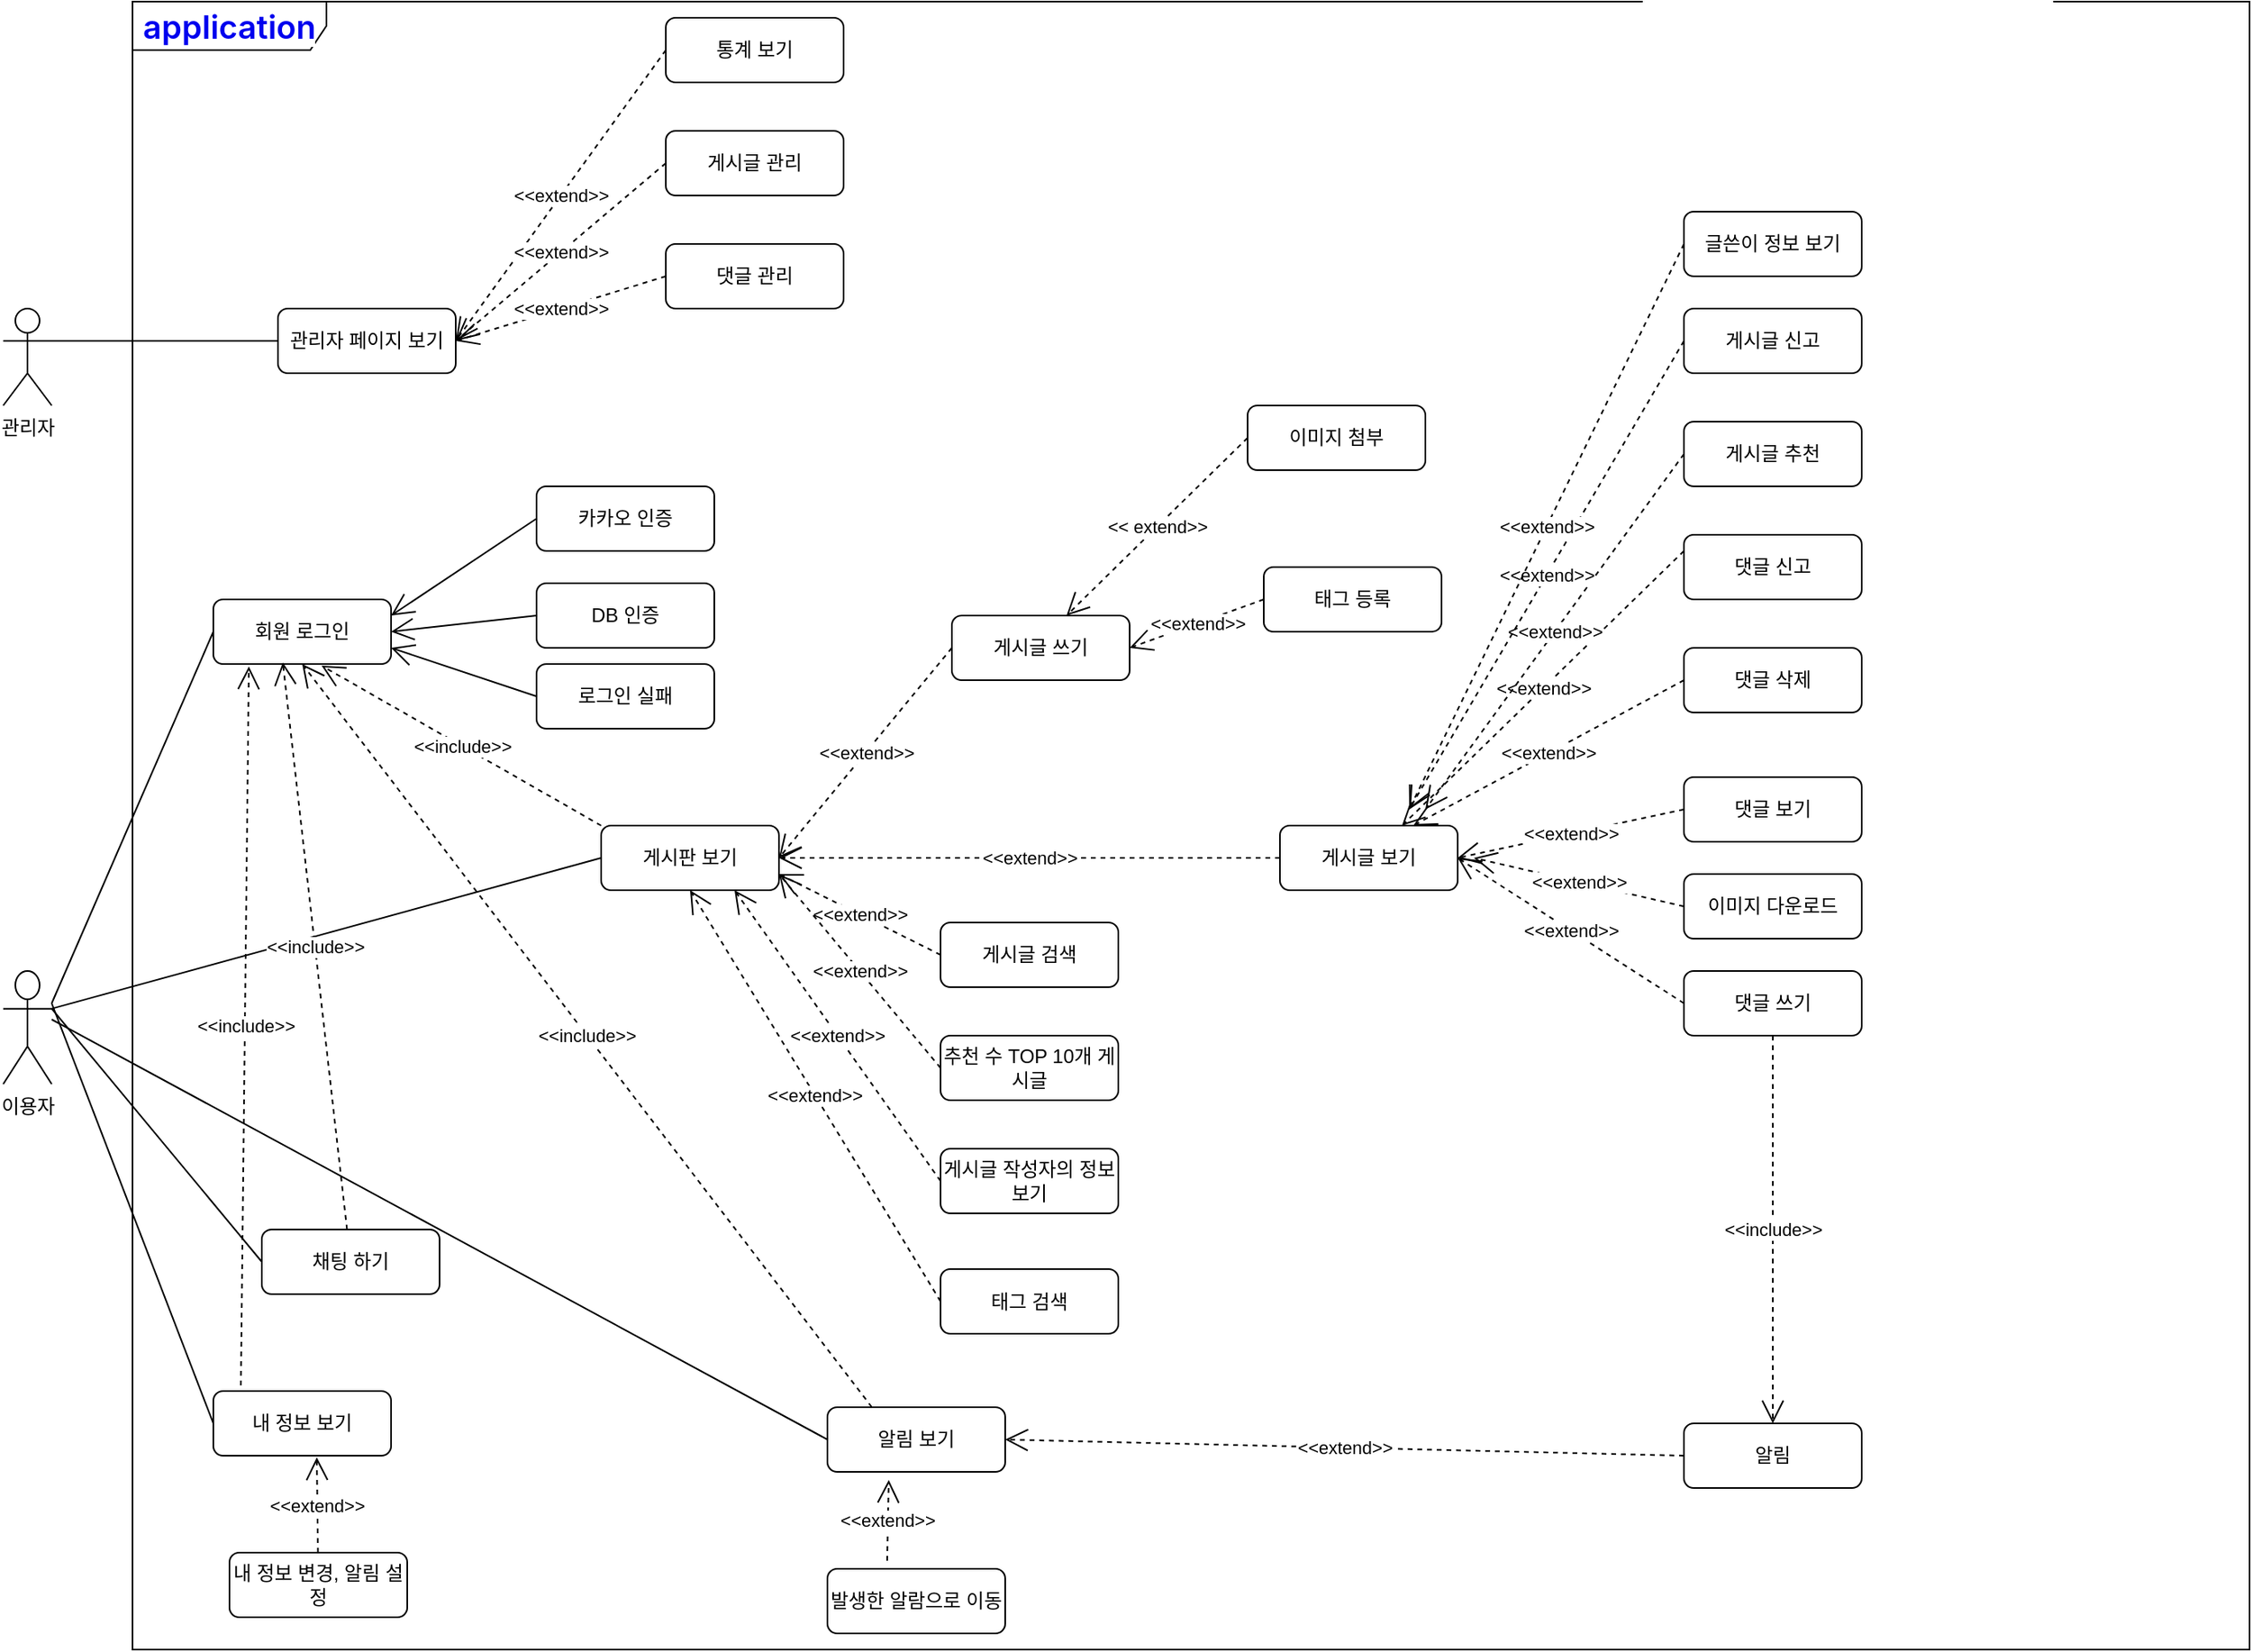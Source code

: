 <mxfile version="21.5.2" type="github">
  <diagram name="페이지-1" id="d2uSXshdNXhudu5ovRo4">
    <mxGraphModel dx="993" dy="1939" grid="1" gridSize="10" guides="1" tooltips="1" connect="1" arrows="1" fold="1" page="1" pageScale="1" pageWidth="827" pageHeight="1169" math="0" shadow="0">
      <root>
        <mxCell id="0" />
        <mxCell id="1" parent="0" />
        <mxCell id="J8HsgqNMwRUECnmsD5Wc-3" value="이용자&lt;br&gt;" style="shape=umlActor;verticalLabelPosition=bottom;verticalAlign=top;html=1;" vertex="1" parent="1">
          <mxGeometry x="20" y="380" width="30" height="70" as="geometry" />
        </mxCell>
        <mxCell id="J8HsgqNMwRUECnmsD5Wc-9" value="&lt;a style=&quot;box-sizing: border-box; background-color: rgb(255, 255, 255); text-decoration-line: none; font-family: -apple-system, BlinkMacSystemFont, &amp;quot;Segoe UI&amp;quot;, &amp;quot;Noto Sans&amp;quot;, Helvetica, Arial, sans-serif, &amp;quot;Apple Color Emoji&amp;quot;, &amp;quot;Segoe UI Emoji&amp;quot;; font-size: 20px; font-weight: 600; text-align: start;&quot; href=&quot;https://github.com/fxzz/application&quot; class=&quot;color-fg-default&quot; data-turbo-frame=&quot;repo-content-turbo-frame&quot; data-pjax=&quot;#repo-content-pjax-container&quot;&gt;application&lt;/a&gt;" style="shape=umlFrame;whiteSpace=wrap;html=1;pointerEvents=0;width=120;height=30;" vertex="1" parent="1">
          <mxGeometry x="100" y="-220" width="1310" height="1020" as="geometry" />
        </mxCell>
        <mxCell id="J8HsgqNMwRUECnmsD5Wc-11" value="회원 로그인" style="rounded=1;whiteSpace=wrap;html=1;" vertex="1" parent="1">
          <mxGeometry x="150" y="150" width="110" height="40" as="geometry" />
        </mxCell>
        <mxCell id="J8HsgqNMwRUECnmsD5Wc-16" value="게시판 보기" style="rounded=1;whiteSpace=wrap;html=1;" vertex="1" parent="1">
          <mxGeometry x="390" y="290" width="110" height="40" as="geometry" />
        </mxCell>
        <mxCell id="J8HsgqNMwRUECnmsD5Wc-17" value="관리자 페이지 보기" style="rounded=1;whiteSpace=wrap;html=1;" vertex="1" parent="1">
          <mxGeometry x="190" y="-30" width="110" height="40" as="geometry" />
        </mxCell>
        <mxCell id="J8HsgqNMwRUECnmsD5Wc-18" value="알림 보기" style="rounded=1;whiteSpace=wrap;html=1;" vertex="1" parent="1">
          <mxGeometry x="530" y="650" width="110" height="40" as="geometry" />
        </mxCell>
        <mxCell id="J8HsgqNMwRUECnmsD5Wc-19" value="" style="endArrow=none;html=1;rounded=0;entryX=0;entryY=0.5;entryDx=0;entryDy=0;" edge="1" parent="1" target="J8HsgqNMwRUECnmsD5Wc-11">
          <mxGeometry width="50" height="50" relative="1" as="geometry">
            <mxPoint x="50" y="400" as="sourcePoint" />
            <mxPoint x="170" y="260" as="targetPoint" />
          </mxGeometry>
        </mxCell>
        <mxCell id="J8HsgqNMwRUECnmsD5Wc-20" value="" style="endArrow=none;html=1;rounded=0;exitX=1;exitY=0.333;exitDx=0;exitDy=0;exitPerimeter=0;entryX=0;entryY=0.5;entryDx=0;entryDy=0;" edge="1" parent="1" source="J8HsgqNMwRUECnmsD5Wc-3" target="J8HsgqNMwRUECnmsD5Wc-16">
          <mxGeometry width="50" height="50" relative="1" as="geometry">
            <mxPoint x="110" y="460" as="sourcePoint" />
            <mxPoint x="160" y="410" as="targetPoint" />
          </mxGeometry>
        </mxCell>
        <mxCell id="J8HsgqNMwRUECnmsD5Wc-22" value="채팅 하기" style="rounded=1;whiteSpace=wrap;html=1;" vertex="1" parent="1">
          <mxGeometry x="180" y="540" width="110" height="40" as="geometry" />
        </mxCell>
        <mxCell id="J8HsgqNMwRUECnmsD5Wc-23" value="" style="endArrow=none;html=1;rounded=0;exitX=1;exitY=0.333;exitDx=0;exitDy=0;exitPerimeter=0;entryX=0;entryY=0.5;entryDx=0;entryDy=0;" edge="1" parent="1" source="J8HsgqNMwRUECnmsD5Wc-3" target="J8HsgqNMwRUECnmsD5Wc-22">
          <mxGeometry width="50" height="50" relative="1" as="geometry">
            <mxPoint x="110" y="460" as="sourcePoint" />
            <mxPoint x="160" y="410" as="targetPoint" />
          </mxGeometry>
        </mxCell>
        <mxCell id="J8HsgqNMwRUECnmsD5Wc-26" value="&amp;lt;&amp;lt;include&amp;gt;&amp;gt;" style="endArrow=open;endSize=12;dashed=1;html=1;rounded=0;entryX=0.609;entryY=1.025;entryDx=0;entryDy=0;entryPerimeter=0;exitX=0;exitY=0;exitDx=0;exitDy=0;" edge="1" parent="1" source="J8HsgqNMwRUECnmsD5Wc-16" target="J8HsgqNMwRUECnmsD5Wc-11">
          <mxGeometry width="160" relative="1" as="geometry">
            <mxPoint x="60" y="440" as="sourcePoint" />
            <mxPoint x="210" y="380" as="targetPoint" />
          </mxGeometry>
        </mxCell>
        <mxCell id="J8HsgqNMwRUECnmsD5Wc-28" value="&amp;lt;&amp;lt;include&amp;gt;&amp;gt;" style="endArrow=open;endSize=12;dashed=1;html=1;rounded=0;entryX=0.391;entryY=0.975;entryDx=0;entryDy=0;entryPerimeter=0;" edge="1" parent="1" source="J8HsgqNMwRUECnmsD5Wc-22" target="J8HsgqNMwRUECnmsD5Wc-11">
          <mxGeometry width="160" relative="1" as="geometry">
            <mxPoint x="60" y="440" as="sourcePoint" />
            <mxPoint x="220" y="440" as="targetPoint" />
          </mxGeometry>
        </mxCell>
        <mxCell id="J8HsgqNMwRUECnmsD5Wc-29" value="카카오 인증" style="rounded=1;whiteSpace=wrap;html=1;" vertex="1" parent="1">
          <mxGeometry x="350" y="80" width="110" height="40" as="geometry" />
        </mxCell>
        <mxCell id="J8HsgqNMwRUECnmsD5Wc-30" value="DB 인증" style="rounded=1;whiteSpace=wrap;html=1;" vertex="1" parent="1">
          <mxGeometry x="350" y="140" width="110" height="40" as="geometry" />
        </mxCell>
        <mxCell id="J8HsgqNMwRUECnmsD5Wc-31" value="" style="endArrow=open;endFill=1;endSize=12;html=1;rounded=0;exitX=0;exitY=0.5;exitDx=0;exitDy=0;entryX=1;entryY=0.25;entryDx=0;entryDy=0;" edge="1" parent="1" source="J8HsgqNMwRUECnmsD5Wc-29" target="J8HsgqNMwRUECnmsD5Wc-11">
          <mxGeometry width="160" relative="1" as="geometry">
            <mxPoint x="290" y="440" as="sourcePoint" />
            <mxPoint x="450" y="440" as="targetPoint" />
          </mxGeometry>
        </mxCell>
        <mxCell id="J8HsgqNMwRUECnmsD5Wc-33" value="" style="endArrow=open;endFill=1;endSize=12;html=1;rounded=0;exitX=0;exitY=0.5;exitDx=0;exitDy=0;entryX=1;entryY=0.5;entryDx=0;entryDy=0;" edge="1" parent="1" source="J8HsgqNMwRUECnmsD5Wc-30" target="J8HsgqNMwRUECnmsD5Wc-11">
          <mxGeometry width="160" relative="1" as="geometry">
            <mxPoint x="290" y="440" as="sourcePoint" />
            <mxPoint x="450" y="440" as="targetPoint" />
          </mxGeometry>
        </mxCell>
        <mxCell id="J8HsgqNMwRUECnmsD5Wc-34" value="로그인 실패" style="rounded=1;whiteSpace=wrap;html=1;" vertex="1" parent="1">
          <mxGeometry x="350" y="190" width="110" height="40" as="geometry" />
        </mxCell>
        <mxCell id="J8HsgqNMwRUECnmsD5Wc-35" value="" style="endArrow=open;endFill=1;endSize=12;html=1;rounded=0;exitX=0;exitY=0.5;exitDx=0;exitDy=0;entryX=1;entryY=0.75;entryDx=0;entryDy=0;" edge="1" parent="1" source="J8HsgqNMwRUECnmsD5Wc-34" target="J8HsgqNMwRUECnmsD5Wc-11">
          <mxGeometry width="160" relative="1" as="geometry">
            <mxPoint x="290" y="440" as="sourcePoint" />
            <mxPoint x="450" y="440" as="targetPoint" />
          </mxGeometry>
        </mxCell>
        <mxCell id="J8HsgqNMwRUECnmsD5Wc-36" value="게시글 작성자의 정보 보기" style="rounded=1;whiteSpace=wrap;html=1;" vertex="1" parent="1">
          <mxGeometry x="600" y="490" width="110" height="40" as="geometry" />
        </mxCell>
        <mxCell id="J8HsgqNMwRUECnmsD5Wc-37" value="게시글 보기" style="rounded=1;whiteSpace=wrap;html=1;" vertex="1" parent="1">
          <mxGeometry x="810" y="290" width="110" height="40" as="geometry" />
        </mxCell>
        <mxCell id="J8HsgqNMwRUECnmsD5Wc-38" value="게시글 검색" style="rounded=1;whiteSpace=wrap;html=1;" vertex="1" parent="1">
          <mxGeometry x="600" y="350" width="110" height="40" as="geometry" />
        </mxCell>
        <mxCell id="J8HsgqNMwRUECnmsD5Wc-39" value="추천 수 TOP 10개 게시글" style="rounded=1;whiteSpace=wrap;html=1;" vertex="1" parent="1">
          <mxGeometry x="600" y="420" width="110" height="40" as="geometry" />
        </mxCell>
        <mxCell id="J8HsgqNMwRUECnmsD5Wc-40" value="내 정보 보기" style="rounded=1;whiteSpace=wrap;html=1;" vertex="1" parent="1">
          <mxGeometry x="150" y="640" width="110" height="40" as="geometry" />
        </mxCell>
        <mxCell id="J8HsgqNMwRUECnmsD5Wc-43" value="태그 검색" style="rounded=1;whiteSpace=wrap;html=1;" vertex="1" parent="1">
          <mxGeometry x="600" y="564.5" width="110" height="40" as="geometry" />
        </mxCell>
        <mxCell id="J8HsgqNMwRUECnmsD5Wc-44" value="이미지 첨부" style="rounded=1;whiteSpace=wrap;html=1;" vertex="1" parent="1">
          <mxGeometry x="790" y="30" width="110" height="40" as="geometry" />
        </mxCell>
        <mxCell id="J8HsgqNMwRUECnmsD5Wc-45" value="내 정보 변경, 알림 설정" style="rounded=1;whiteSpace=wrap;html=1;" vertex="1" parent="1">
          <mxGeometry x="160" y="740" width="110" height="40" as="geometry" />
        </mxCell>
        <mxCell id="J8HsgqNMwRUECnmsD5Wc-48" value="" style="endArrow=none;html=1;rounded=0;entryX=0;entryY=0.5;entryDx=0;entryDy=0;" edge="1" parent="1" target="J8HsgqNMwRUECnmsD5Wc-40">
          <mxGeometry width="50" height="50" relative="1" as="geometry">
            <mxPoint x="50" y="400" as="sourcePoint" />
            <mxPoint x="400" y="240" as="targetPoint" />
          </mxGeometry>
        </mxCell>
        <mxCell id="J8HsgqNMwRUECnmsD5Wc-49" value="&amp;lt;&amp;lt;extend&amp;gt;&amp;gt;" style="endArrow=open;endSize=12;dashed=1;html=1;rounded=0;entryX=0.582;entryY=1.025;entryDx=0;entryDy=0;entryPerimeter=0;" edge="1" parent="1" source="J8HsgqNMwRUECnmsD5Wc-45" target="J8HsgqNMwRUECnmsD5Wc-40">
          <mxGeometry width="160" relative="1" as="geometry">
            <mxPoint x="290" y="270" as="sourcePoint" />
            <mxPoint x="450" y="270" as="targetPoint" />
          </mxGeometry>
        </mxCell>
        <mxCell id="J8HsgqNMwRUECnmsD5Wc-50" value="관리자" style="shape=umlActor;verticalLabelPosition=bottom;verticalAlign=top;html=1;" vertex="1" parent="1">
          <mxGeometry x="20" y="-30" width="30" height="60" as="geometry" />
        </mxCell>
        <mxCell id="J8HsgqNMwRUECnmsD5Wc-51" value="" style="endArrow=none;html=1;rounded=0;exitX=1;exitY=0.333;exitDx=0;exitDy=0;exitPerimeter=0;entryX=0;entryY=0.5;entryDx=0;entryDy=0;" edge="1" parent="1" source="J8HsgqNMwRUECnmsD5Wc-50" target="J8HsgqNMwRUECnmsD5Wc-17">
          <mxGeometry relative="1" as="geometry">
            <mxPoint x="290" y="270" as="sourcePoint" />
            <mxPoint x="450" y="270" as="targetPoint" />
          </mxGeometry>
        </mxCell>
        <mxCell id="J8HsgqNMwRUECnmsD5Wc-52" value="게시글 쓰기" style="rounded=1;whiteSpace=wrap;html=1;" vertex="1" parent="1">
          <mxGeometry x="607" y="160" width="110" height="40" as="geometry" />
        </mxCell>
        <mxCell id="J8HsgqNMwRUECnmsD5Wc-53" value="&amp;lt;&amp;lt;extend&amp;gt;&amp;gt;" style="endArrow=open;endSize=12;dashed=1;html=1;rounded=0;entryX=1;entryY=0.5;entryDx=0;entryDy=0;exitX=0;exitY=0.5;exitDx=0;exitDy=0;" edge="1" parent="1" source="J8HsgqNMwRUECnmsD5Wc-52" target="J8HsgqNMwRUECnmsD5Wc-16">
          <mxGeometry width="160" relative="1" as="geometry">
            <mxPoint x="550" y="390" as="sourcePoint" />
            <mxPoint x="710" y="390" as="targetPoint" />
          </mxGeometry>
        </mxCell>
        <mxCell id="J8HsgqNMwRUECnmsD5Wc-54" value="&amp;lt;&amp;lt;extend&amp;gt;&amp;gt;" style="endArrow=open;endSize=12;dashed=1;html=1;rounded=0;exitX=0;exitY=0.5;exitDx=0;exitDy=0;" edge="1" parent="1" source="J8HsgqNMwRUECnmsD5Wc-37">
          <mxGeometry width="160" relative="1" as="geometry">
            <mxPoint x="550" y="390" as="sourcePoint" />
            <mxPoint x="500" y="310" as="targetPoint" />
          </mxGeometry>
        </mxCell>
        <mxCell id="J8HsgqNMwRUECnmsD5Wc-55" value="&amp;lt;&amp;lt;extend&amp;gt;&amp;gt;" style="endArrow=open;endSize=12;dashed=1;html=1;rounded=0;exitX=0;exitY=0.5;exitDx=0;exitDy=0;" edge="1" parent="1" source="J8HsgqNMwRUECnmsD5Wc-38">
          <mxGeometry width="160" relative="1" as="geometry">
            <mxPoint x="550" y="390" as="sourcePoint" />
            <mxPoint x="500" y="320" as="targetPoint" />
          </mxGeometry>
        </mxCell>
        <mxCell id="J8HsgqNMwRUECnmsD5Wc-56" value="&amp;lt;&amp;lt;extend&amp;gt;&amp;gt;" style="endArrow=open;endSize=12;dashed=1;html=1;rounded=0;entryX=1;entryY=0.75;entryDx=0;entryDy=0;exitX=0;exitY=0.5;exitDx=0;exitDy=0;" edge="1" parent="1" source="J8HsgqNMwRUECnmsD5Wc-39" target="J8HsgqNMwRUECnmsD5Wc-16">
          <mxGeometry width="160" relative="1" as="geometry">
            <mxPoint x="550" y="390" as="sourcePoint" />
            <mxPoint x="710" y="390" as="targetPoint" />
          </mxGeometry>
        </mxCell>
        <mxCell id="J8HsgqNMwRUECnmsD5Wc-57" value="&amp;lt;&amp;lt;extend&amp;gt;&amp;gt;" style="endArrow=open;endSize=12;dashed=1;html=1;rounded=0;entryX=0.75;entryY=1;entryDx=0;entryDy=0;exitX=0;exitY=0.5;exitDx=0;exitDy=0;" edge="1" parent="1" source="J8HsgqNMwRUECnmsD5Wc-36" target="J8HsgqNMwRUECnmsD5Wc-16">
          <mxGeometry width="160" relative="1" as="geometry">
            <mxPoint x="550" y="390" as="sourcePoint" />
            <mxPoint x="710" y="390" as="targetPoint" />
          </mxGeometry>
        </mxCell>
        <mxCell id="J8HsgqNMwRUECnmsD5Wc-58" value="&amp;lt;&amp;lt;extend&amp;gt;&amp;gt;" style="endArrow=open;endSize=12;dashed=1;html=1;rounded=0;entryX=0.5;entryY=1;entryDx=0;entryDy=0;exitX=0;exitY=0.5;exitDx=0;exitDy=0;" edge="1" parent="1" source="J8HsgqNMwRUECnmsD5Wc-43" target="J8HsgqNMwRUECnmsD5Wc-16">
          <mxGeometry width="160" relative="1" as="geometry">
            <mxPoint x="550" y="390" as="sourcePoint" />
            <mxPoint x="710" y="390" as="targetPoint" />
          </mxGeometry>
        </mxCell>
        <mxCell id="J8HsgqNMwRUECnmsD5Wc-59" value="태그 등록" style="rounded=1;whiteSpace=wrap;html=1;" vertex="1" parent="1">
          <mxGeometry x="800" y="130" width="110" height="40" as="geometry" />
        </mxCell>
        <mxCell id="J8HsgqNMwRUECnmsD5Wc-60" value="&amp;lt;&amp;lt; extend&amp;gt;&amp;gt;" style="endArrow=open;endSize=12;dashed=1;html=1;rounded=0;exitX=0;exitY=0.5;exitDx=0;exitDy=0;entryX=0.645;entryY=0;entryDx=0;entryDy=0;entryPerimeter=0;" edge="1" parent="1" source="J8HsgqNMwRUECnmsD5Wc-44" target="J8HsgqNMwRUECnmsD5Wc-52">
          <mxGeometry width="160" relative="1" as="geometry">
            <mxPoint x="610" y="270" as="sourcePoint" />
            <mxPoint x="770" y="270" as="targetPoint" />
          </mxGeometry>
        </mxCell>
        <mxCell id="J8HsgqNMwRUECnmsD5Wc-61" value="&amp;lt;&amp;lt;extend&amp;gt;&amp;gt;" style="endArrow=open;endSize=12;dashed=1;html=1;rounded=0;exitX=0;exitY=0.5;exitDx=0;exitDy=0;entryX=1;entryY=0.5;entryDx=0;entryDy=0;" edge="1" parent="1" source="J8HsgqNMwRUECnmsD5Wc-59" target="J8HsgqNMwRUECnmsD5Wc-52">
          <mxGeometry width="160" relative="1" as="geometry">
            <mxPoint x="610" y="270" as="sourcePoint" />
            <mxPoint x="770" y="270" as="targetPoint" />
          </mxGeometry>
        </mxCell>
        <mxCell id="J8HsgqNMwRUECnmsD5Wc-62" value="글쓴이 정보 보기" style="rounded=1;whiteSpace=wrap;html=1;" vertex="1" parent="1">
          <mxGeometry x="1060" y="-90" width="110" height="40" as="geometry" />
        </mxCell>
        <mxCell id="J8HsgqNMwRUECnmsD5Wc-63" value="알림" style="rounded=1;whiteSpace=wrap;html=1;" vertex="1" parent="1">
          <mxGeometry x="1060" y="660" width="110" height="40" as="geometry" />
        </mxCell>
        <mxCell id="J8HsgqNMwRUECnmsD5Wc-64" value="게시글 추천" style="rounded=1;whiteSpace=wrap;html=1;" vertex="1" parent="1">
          <mxGeometry x="1060" y="40" width="110" height="40" as="geometry" />
        </mxCell>
        <mxCell id="J8HsgqNMwRUECnmsD5Wc-65" value="댓글 보기" style="rounded=1;whiteSpace=wrap;html=1;" vertex="1" parent="1">
          <mxGeometry x="1060" y="260" width="110" height="40" as="geometry" />
        </mxCell>
        <mxCell id="J8HsgqNMwRUECnmsD5Wc-66" value="댓글 쓰기" style="rounded=1;whiteSpace=wrap;html=1;" vertex="1" parent="1">
          <mxGeometry x="1060" y="380" width="110" height="40" as="geometry" />
        </mxCell>
        <mxCell id="J8HsgqNMwRUECnmsD5Wc-67" value="게시글 신고" style="rounded=1;whiteSpace=wrap;html=1;" vertex="1" parent="1">
          <mxGeometry x="1060" y="-30" width="110" height="40" as="geometry" />
        </mxCell>
        <mxCell id="J8HsgqNMwRUECnmsD5Wc-68" value="" style="endArrow=none;html=1;rounded=0;entryX=0;entryY=0.5;entryDx=0;entryDy=0;" edge="1" parent="1" target="J8HsgqNMwRUECnmsD5Wc-18">
          <mxGeometry relative="1" as="geometry">
            <mxPoint x="50" y="410" as="sourcePoint" />
            <mxPoint x="430" y="620" as="targetPoint" />
          </mxGeometry>
        </mxCell>
        <mxCell id="J8HsgqNMwRUECnmsD5Wc-69" value="&amp;lt;&amp;lt;extend&amp;gt;&amp;gt;" style="endArrow=open;endSize=12;dashed=1;html=1;rounded=0;exitX=0;exitY=0.5;exitDx=0;exitDy=0;entryX=1;entryY=0.5;entryDx=0;entryDy=0;" edge="1" parent="1" source="J8HsgqNMwRUECnmsD5Wc-65" target="J8HsgqNMwRUECnmsD5Wc-37">
          <mxGeometry width="160" relative="1" as="geometry">
            <mxPoint x="870" y="390" as="sourcePoint" />
            <mxPoint x="1030" y="390" as="targetPoint" />
          </mxGeometry>
        </mxCell>
        <mxCell id="J8HsgqNMwRUECnmsD5Wc-70" value="&amp;lt;&amp;lt;extend&amp;gt;&amp;gt;" style="endArrow=open;endSize=12;dashed=1;html=1;rounded=0;exitX=0;exitY=0.5;exitDx=0;exitDy=0;" edge="1" parent="1" source="J8HsgqNMwRUECnmsD5Wc-66">
          <mxGeometry width="160" relative="1" as="geometry">
            <mxPoint x="870" y="390" as="sourcePoint" />
            <mxPoint x="920" y="310" as="targetPoint" />
          </mxGeometry>
        </mxCell>
        <mxCell id="J8HsgqNMwRUECnmsD5Wc-71" value="&amp;lt;&amp;lt;extend&amp;gt;&amp;gt;" style="endArrow=open;endSize=12;dashed=1;html=1;rounded=0;exitX=0;exitY=0.5;exitDx=0;exitDy=0;entryX=1;entryY=0.5;entryDx=0;entryDy=0;" edge="1" parent="1" source="J8HsgqNMwRUECnmsD5Wc-63" target="J8HsgqNMwRUECnmsD5Wc-18">
          <mxGeometry width="160" relative="1" as="geometry">
            <mxPoint x="870" y="390" as="sourcePoint" />
            <mxPoint x="1030" y="390" as="targetPoint" />
          </mxGeometry>
        </mxCell>
        <mxCell id="J8HsgqNMwRUECnmsD5Wc-72" value="&amp;lt;&amp;lt;include&amp;gt;&amp;gt;" style="endArrow=open;endSize=12;dashed=1;html=1;rounded=0;entryX=0.5;entryY=0;entryDx=0;entryDy=0;exitX=0.5;exitY=1;exitDx=0;exitDy=0;" edge="1" parent="1" source="J8HsgqNMwRUECnmsD5Wc-66" target="J8HsgqNMwRUECnmsD5Wc-63">
          <mxGeometry width="160" relative="1" as="geometry">
            <mxPoint x="870" y="390" as="sourcePoint" />
            <mxPoint x="1030" y="390" as="targetPoint" />
          </mxGeometry>
        </mxCell>
        <mxCell id="J8HsgqNMwRUECnmsD5Wc-73" value="댓글 삭제" style="rounded=1;whiteSpace=wrap;html=1;" vertex="1" parent="1">
          <mxGeometry x="1060" y="180" width="110" height="40" as="geometry" />
        </mxCell>
        <mxCell id="J8HsgqNMwRUECnmsD5Wc-74" value="댓글 신고" style="rounded=1;whiteSpace=wrap;html=1;" vertex="1" parent="1">
          <mxGeometry x="1060" y="110" width="110" height="40" as="geometry" />
        </mxCell>
        <mxCell id="J8HsgqNMwRUECnmsD5Wc-76" value="&amp;lt;&amp;lt;extend&amp;gt;&amp;gt;" style="endArrow=open;endSize=12;dashed=1;html=1;rounded=0;exitX=0;exitY=0.5;exitDx=0;exitDy=0;entryX=0.75;entryY=0;entryDx=0;entryDy=0;" edge="1" parent="1" source="J8HsgqNMwRUECnmsD5Wc-73" target="J8HsgqNMwRUECnmsD5Wc-37">
          <mxGeometry width="160" relative="1" as="geometry">
            <mxPoint x="940" y="270" as="sourcePoint" />
            <mxPoint x="1100" y="270" as="targetPoint" />
          </mxGeometry>
        </mxCell>
        <mxCell id="J8HsgqNMwRUECnmsD5Wc-77" value="&amp;lt;&amp;lt;extend&amp;gt;&amp;gt;" style="endArrow=open;endSize=12;dashed=1;html=1;rounded=0;exitX=0;exitY=0.25;exitDx=0;exitDy=0;" edge="1" parent="1" source="J8HsgqNMwRUECnmsD5Wc-74" target="J8HsgqNMwRUECnmsD5Wc-37">
          <mxGeometry width="160" relative="1" as="geometry">
            <mxPoint x="940" y="270" as="sourcePoint" />
            <mxPoint x="1100" y="270" as="targetPoint" />
          </mxGeometry>
        </mxCell>
        <mxCell id="J8HsgqNMwRUECnmsD5Wc-78" value="&amp;lt;&amp;lt;extend&amp;gt;&amp;gt;" style="endArrow=open;endSize=12;dashed=1;html=1;rounded=0;exitX=0;exitY=0.5;exitDx=0;exitDy=0;" edge="1" parent="1" source="J8HsgqNMwRUECnmsD5Wc-64">
          <mxGeometry width="160" relative="1" as="geometry">
            <mxPoint x="940" y="270" as="sourcePoint" />
            <mxPoint x="900" y="280" as="targetPoint" />
          </mxGeometry>
        </mxCell>
        <mxCell id="J8HsgqNMwRUECnmsD5Wc-79" value="&amp;lt;&amp;lt;extend&amp;gt;&amp;gt;" style="endArrow=open;endSize=12;dashed=1;html=1;rounded=0;exitX=0;exitY=0.5;exitDx=0;exitDy=0;" edge="1" parent="1" source="J8HsgqNMwRUECnmsD5Wc-67">
          <mxGeometry width="160" relative="1" as="geometry">
            <mxPoint x="940" y="270" as="sourcePoint" />
            <mxPoint x="890" y="280" as="targetPoint" />
          </mxGeometry>
        </mxCell>
        <mxCell id="J8HsgqNMwRUECnmsD5Wc-80" value="&amp;lt;&amp;lt;extend&amp;gt;&amp;gt;" style="endArrow=open;endSize=12;dashed=1;html=1;rounded=0;exitX=0;exitY=0.5;exitDx=0;exitDy=0;" edge="1" parent="1" source="J8HsgqNMwRUECnmsD5Wc-62">
          <mxGeometry width="160" relative="1" as="geometry">
            <mxPoint x="940" y="270" as="sourcePoint" />
            <mxPoint x="890" y="280" as="targetPoint" />
          </mxGeometry>
        </mxCell>
        <mxCell id="J8HsgqNMwRUECnmsD5Wc-81" value="이미지 다운로드" style="rounded=1;whiteSpace=wrap;html=1;" vertex="1" parent="1">
          <mxGeometry x="1060" y="320" width="110" height="40" as="geometry" />
        </mxCell>
        <mxCell id="J8HsgqNMwRUECnmsD5Wc-82" value="&amp;lt;&amp;lt;extend&amp;gt;&amp;gt;" style="endArrow=open;endSize=12;dashed=1;html=1;rounded=0;exitX=0;exitY=0.5;exitDx=0;exitDy=0;" edge="1" parent="1" source="J8HsgqNMwRUECnmsD5Wc-81">
          <mxGeometry width="160" relative="1" as="geometry">
            <mxPoint x="1000" y="150" as="sourcePoint" />
            <mxPoint x="930" y="310" as="targetPoint" />
          </mxGeometry>
        </mxCell>
        <mxCell id="J8HsgqNMwRUECnmsD5Wc-84" value="통계 보기" style="rounded=1;whiteSpace=wrap;html=1;" vertex="1" parent="1">
          <mxGeometry x="430" y="-210" width="110" height="40" as="geometry" />
        </mxCell>
        <mxCell id="J8HsgqNMwRUECnmsD5Wc-85" value="게시글 관리" style="rounded=1;whiteSpace=wrap;html=1;" vertex="1" parent="1">
          <mxGeometry x="430" y="-140" width="110" height="40" as="geometry" />
        </mxCell>
        <mxCell id="J8HsgqNMwRUECnmsD5Wc-86" value="댓글 관리" style="rounded=1;whiteSpace=wrap;html=1;" vertex="1" parent="1">
          <mxGeometry x="430" y="-70" width="110" height="40" as="geometry" />
        </mxCell>
        <mxCell id="J8HsgqNMwRUECnmsD5Wc-87" value="&amp;lt;&amp;lt;extend&amp;gt;&amp;gt;" style="endArrow=open;endSize=12;dashed=1;html=1;rounded=0;entryX=1;entryY=0.5;entryDx=0;entryDy=0;exitX=0;exitY=0.5;exitDx=0;exitDy=0;" edge="1" parent="1" source="J8HsgqNMwRUECnmsD5Wc-84" target="J8HsgqNMwRUECnmsD5Wc-17">
          <mxGeometry width="160" relative="1" as="geometry">
            <mxPoint x="360" y="-90" as="sourcePoint" />
            <mxPoint x="520" y="-90" as="targetPoint" />
          </mxGeometry>
        </mxCell>
        <mxCell id="J8HsgqNMwRUECnmsD5Wc-88" value="&amp;lt;&amp;lt;extend&amp;gt;&amp;gt;" style="endArrow=open;endSize=12;dashed=1;html=1;rounded=0;exitX=0;exitY=0.5;exitDx=0;exitDy=0;" edge="1" parent="1" source="J8HsgqNMwRUECnmsD5Wc-85">
          <mxGeometry width="160" relative="1" as="geometry">
            <mxPoint x="360" y="-90" as="sourcePoint" />
            <mxPoint x="300" y="-10" as="targetPoint" />
          </mxGeometry>
        </mxCell>
        <mxCell id="J8HsgqNMwRUECnmsD5Wc-89" value="&amp;lt;&amp;lt;extend&amp;gt;&amp;gt;" style="endArrow=open;endSize=12;dashed=1;html=1;rounded=0;entryX=1;entryY=0.5;entryDx=0;entryDy=0;exitX=0;exitY=0.5;exitDx=0;exitDy=0;" edge="1" parent="1" source="J8HsgqNMwRUECnmsD5Wc-86" target="J8HsgqNMwRUECnmsD5Wc-17">
          <mxGeometry width="160" relative="1" as="geometry">
            <mxPoint x="360" y="-90" as="sourcePoint" />
            <mxPoint x="520" y="-90" as="targetPoint" />
          </mxGeometry>
        </mxCell>
        <mxCell id="J8HsgqNMwRUECnmsD5Wc-90" value="&amp;lt;&amp;lt;include&amp;gt;&amp;gt;" style="endArrow=open;endSize=12;dashed=1;html=1;rounded=0;exitX=0.155;exitY=-0.088;exitDx=0;exitDy=0;exitPerimeter=0;entryX=0.2;entryY=1.037;entryDx=0;entryDy=0;entryPerimeter=0;" edge="1" parent="1" source="J8HsgqNMwRUECnmsD5Wc-40" target="J8HsgqNMwRUECnmsD5Wc-11">
          <mxGeometry width="160" relative="1" as="geometry">
            <mxPoint x="360" y="500" as="sourcePoint" />
            <mxPoint x="520" y="500" as="targetPoint" />
          </mxGeometry>
        </mxCell>
        <mxCell id="J8HsgqNMwRUECnmsD5Wc-91" value="&amp;lt;&amp;lt;include&amp;gt;&amp;gt;" style="endArrow=open;endSize=12;dashed=1;html=1;rounded=0;entryX=0.5;entryY=1;entryDx=0;entryDy=0;exitX=0.25;exitY=0;exitDx=0;exitDy=0;" edge="1" parent="1" source="J8HsgqNMwRUECnmsD5Wc-18" target="J8HsgqNMwRUECnmsD5Wc-11">
          <mxGeometry width="160" relative="1" as="geometry">
            <mxPoint x="250" y="500" as="sourcePoint" />
            <mxPoint x="410" y="500" as="targetPoint" />
          </mxGeometry>
        </mxCell>
        <mxCell id="J8HsgqNMwRUECnmsD5Wc-92" value="발생한 알람으로 이동" style="rounded=1;whiteSpace=wrap;html=1;" vertex="1" parent="1">
          <mxGeometry x="530" y="750" width="110" height="40" as="geometry" />
        </mxCell>
        <mxCell id="J8HsgqNMwRUECnmsD5Wc-93" value="&amp;lt;&amp;lt;extend&amp;gt;&amp;gt;" style="endArrow=open;endSize=12;dashed=1;html=1;rounded=0;exitX=0.336;exitY=-0.125;exitDx=0;exitDy=0;exitPerimeter=0;entryX=0.345;entryY=1.125;entryDx=0;entryDy=0;entryPerimeter=0;" edge="1" parent="1" source="J8HsgqNMwRUECnmsD5Wc-92" target="J8HsgqNMwRUECnmsD5Wc-18">
          <mxGeometry width="160" relative="1" as="geometry">
            <mxPoint x="400" y="500" as="sourcePoint" />
            <mxPoint x="560" y="500" as="targetPoint" />
          </mxGeometry>
        </mxCell>
      </root>
    </mxGraphModel>
  </diagram>
</mxfile>
